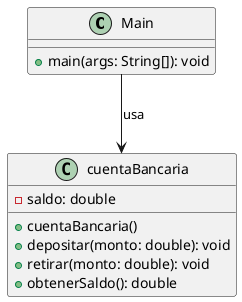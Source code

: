 @startuml

class Main {
    +main(args: String[]): void
}

class cuentaBancaria {
    -saldo: double
    +cuentaBancaria()
    +depositar(monto: double): void
    +retirar(monto: double): void
    +obtenerSaldo(): double
}

Main --> cuentaBancaria : usa

@enduml
